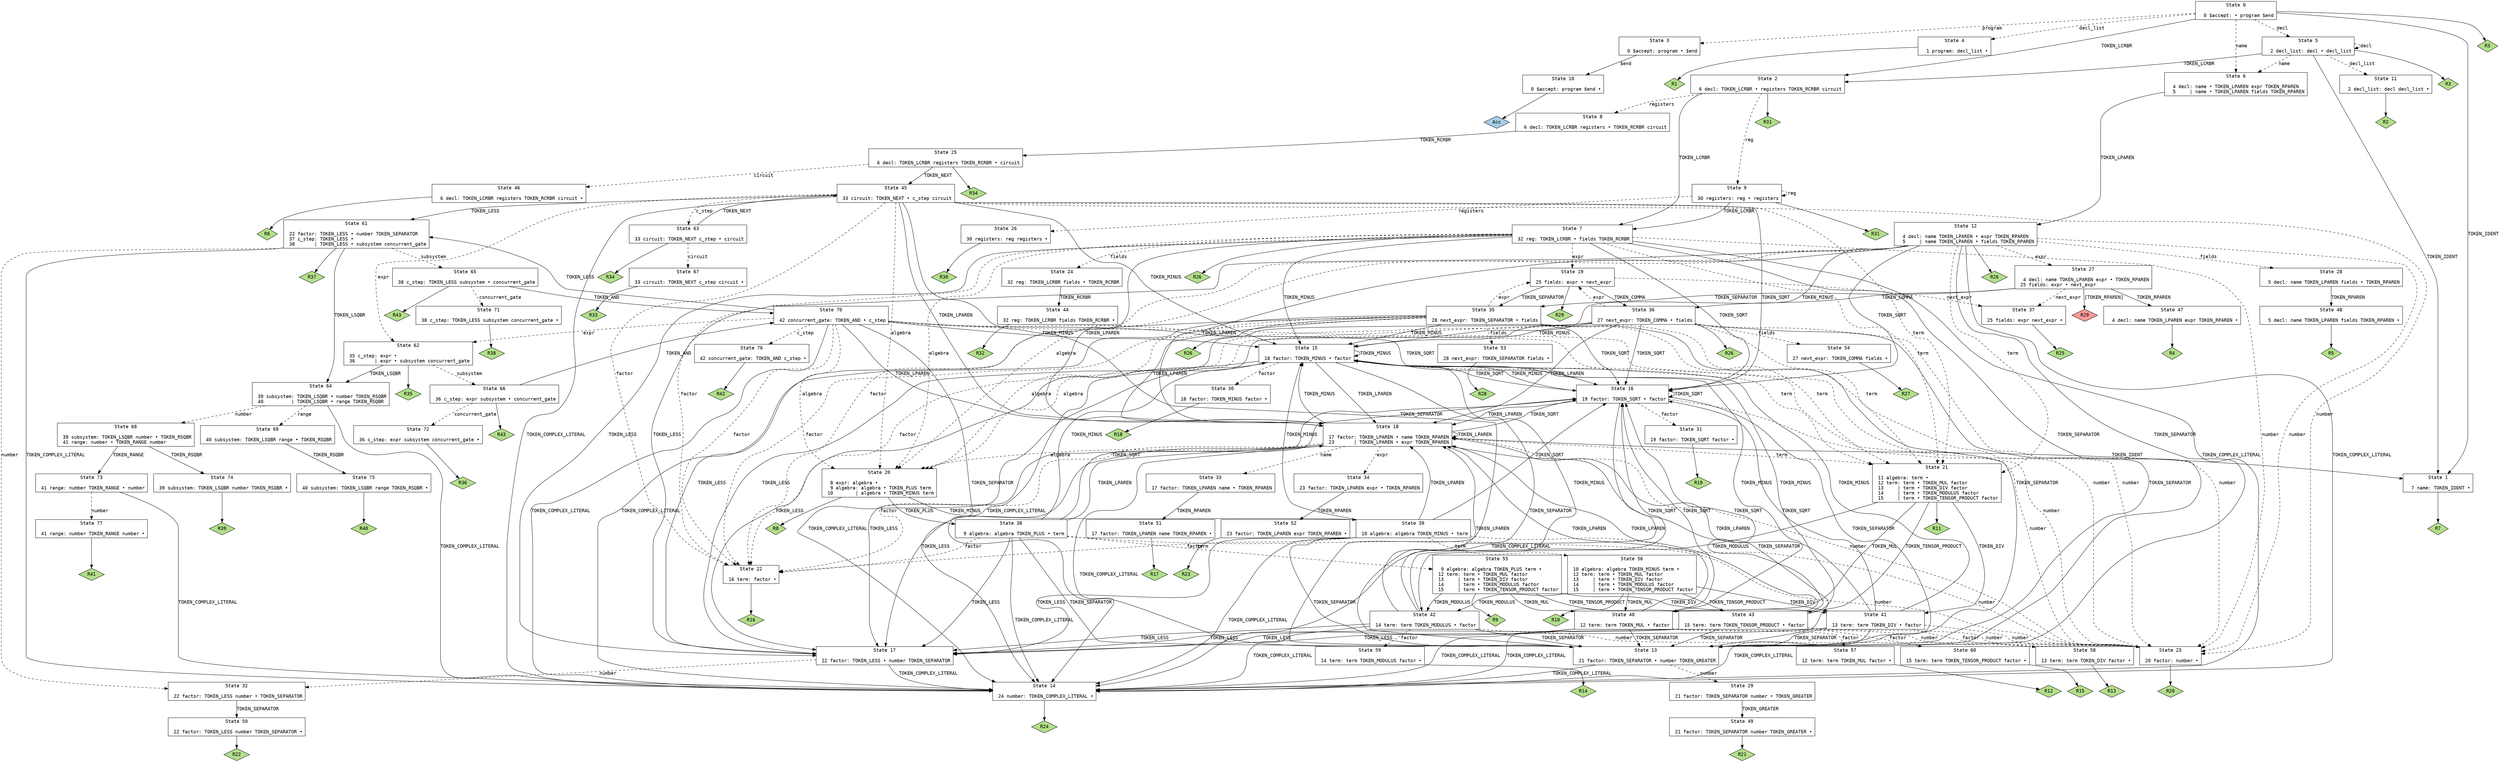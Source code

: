 // Generated by GNU Bison 3.8.2.
// Report bugs to <bug-bison@gnu.org>.
// Home page: <https://www.gnu.org/software/bison/>.

digraph "q_assembly/parser/parser.y"
{
  node [fontname = courier, shape = box, colorscheme = paired6]
  edge [fontname = courier]

  0 [label="State 0\n\l  0 $accept: • program $end\l"]
  0 -> 1 [style=solid label="TOKEN_IDENT"]
  0 -> 2 [style=solid label="TOKEN_LCRBR"]
  0 -> 3 [style=dashed label="program"]
  0 -> 4 [style=dashed label="decl_list"]
  0 -> 5 [style=dashed label="decl"]
  0 -> 6 [style=dashed label="name"]
  0 -> "0R3" [style=solid]
 "0R3" [label="R3", fillcolor=3, shape=diamond, style=filled]
  1 [label="State 1\n\l  7 name: TOKEN_IDENT •\l"]
  1 -> "1R7" [style=solid]
 "1R7" [label="R7", fillcolor=3, shape=diamond, style=filled]
  2 [label="State 2\n\l  6 decl: TOKEN_LCRBR • registers TOKEN_RCRBR circuit\l"]
  2 -> 7 [style=solid label="TOKEN_LCRBR"]
  2 -> 8 [style=dashed label="registers"]
  2 -> 9 [style=dashed label="reg"]
  2 -> "2R31" [style=solid]
 "2R31" [label="R31", fillcolor=3, shape=diamond, style=filled]
  3 [label="State 3\n\l  0 $accept: program • $end\l"]
  3 -> 10 [style=solid label="$end"]
  4 [label="State 4\n\l  1 program: decl_list •\l"]
  4 -> "4R1" [style=solid]
 "4R1" [label="R1", fillcolor=3, shape=diamond, style=filled]
  5 [label="State 5\n\l  2 decl_list: decl • decl_list\l"]
  5 -> 1 [style=solid label="TOKEN_IDENT"]
  5 -> 2 [style=solid label="TOKEN_LCRBR"]
  5 -> 11 [style=dashed label="decl_list"]
  5 -> 5 [style=dashed label="decl"]
  5 -> 6 [style=dashed label="name"]
  5 -> "5R3" [style=solid]
 "5R3" [label="R3", fillcolor=3, shape=diamond, style=filled]
  6 [label="State 6\n\l  4 decl: name • TOKEN_LPAREN expr TOKEN_RPAREN\l  5     | name • TOKEN_LPAREN fields TOKEN_RPAREN\l"]
  6 -> 12 [style=solid label="TOKEN_LPAREN"]
  7 [label="State 7\n\l 32 reg: TOKEN_LCRBR • fields TOKEN_RCRBR\l"]
  7 -> 13 [style=solid label="TOKEN_SEPARATOR"]
  7 -> 14 [style=solid label="TOKEN_COMPLEX_LITERAL"]
  7 -> 15 [style=solid label="TOKEN_MINUS"]
  7 -> 16 [style=solid label="TOKEN_SQRT"]
  7 -> 17 [style=solid label="TOKEN_LESS"]
  7 -> 18 [style=solid label="TOKEN_LPAREN"]
  7 -> 19 [style=dashed label="expr"]
  7 -> 20 [style=dashed label="algebra"]
  7 -> 21 [style=dashed label="term"]
  7 -> 22 [style=dashed label="factor"]
  7 -> 23 [style=dashed label="number"]
  7 -> 24 [style=dashed label="fields"]
  7 -> "7R26" [style=solid]
 "7R26" [label="R26", fillcolor=3, shape=diamond, style=filled]
  8 [label="State 8\n\l  6 decl: TOKEN_LCRBR registers • TOKEN_RCRBR circuit\l"]
  8 -> 25 [style=solid label="TOKEN_RCRBR"]
  9 [label="State 9\n\l 30 registers: reg • registers\l"]
  9 -> 7 [style=solid label="TOKEN_LCRBR"]
  9 -> 26 [style=dashed label="registers"]
  9 -> 9 [style=dashed label="reg"]
  9 -> "9R31" [style=solid]
 "9R31" [label="R31", fillcolor=3, shape=diamond, style=filled]
  10 [label="State 10\n\l  0 $accept: program $end •\l"]
  10 -> "10R0" [style=solid]
 "10R0" [label="Acc", fillcolor=1, shape=diamond, style=filled]
  11 [label="State 11\n\l  2 decl_list: decl decl_list •\l"]
  11 -> "11R2" [style=solid]
 "11R2" [label="R2", fillcolor=3, shape=diamond, style=filled]
  12 [label="State 12\n\l  4 decl: name TOKEN_LPAREN • expr TOKEN_RPAREN\l  5     | name TOKEN_LPAREN • fields TOKEN_RPAREN\l"]
  12 -> 13 [style=solid label="TOKEN_SEPARATOR"]
  12 -> 14 [style=solid label="TOKEN_COMPLEX_LITERAL"]
  12 -> 15 [style=solid label="TOKEN_MINUS"]
  12 -> 16 [style=solid label="TOKEN_SQRT"]
  12 -> 17 [style=solid label="TOKEN_LESS"]
  12 -> 18 [style=solid label="TOKEN_LPAREN"]
  12 -> 27 [style=dashed label="expr"]
  12 -> 20 [style=dashed label="algebra"]
  12 -> 21 [style=dashed label="term"]
  12 -> 22 [style=dashed label="factor"]
  12 -> 23 [style=dashed label="number"]
  12 -> 28 [style=dashed label="fields"]
  12 -> "12R26" [style=solid]
 "12R26" [label="R26", fillcolor=3, shape=diamond, style=filled]
  13 [label="State 13\n\l 21 factor: TOKEN_SEPARATOR • number TOKEN_GREATER\l"]
  13 -> 14 [style=solid label="TOKEN_COMPLEX_LITERAL"]
  13 -> 29 [style=dashed label="number"]
  14 [label="State 14\n\l 24 number: TOKEN_COMPLEX_LITERAL •\l"]
  14 -> "14R24" [style=solid]
 "14R24" [label="R24", fillcolor=3, shape=diamond, style=filled]
  15 [label="State 15\n\l 18 factor: TOKEN_MINUS • factor\l"]
  15 -> 13 [style=solid label="TOKEN_SEPARATOR"]
  15 -> 14 [style=solid label="TOKEN_COMPLEX_LITERAL"]
  15 -> 15 [style=solid label="TOKEN_MINUS"]
  15 -> 16 [style=solid label="TOKEN_SQRT"]
  15 -> 17 [style=solid label="TOKEN_LESS"]
  15 -> 18 [style=solid label="TOKEN_LPAREN"]
  15 -> 30 [style=dashed label="factor"]
  15 -> 23 [style=dashed label="number"]
  16 [label="State 16\n\l 19 factor: TOKEN_SQRT • factor\l"]
  16 -> 13 [style=solid label="TOKEN_SEPARATOR"]
  16 -> 14 [style=solid label="TOKEN_COMPLEX_LITERAL"]
  16 -> 15 [style=solid label="TOKEN_MINUS"]
  16 -> 16 [style=solid label="TOKEN_SQRT"]
  16 -> 17 [style=solid label="TOKEN_LESS"]
  16 -> 18 [style=solid label="TOKEN_LPAREN"]
  16 -> 31 [style=dashed label="factor"]
  16 -> 23 [style=dashed label="number"]
  17 [label="State 17\n\l 22 factor: TOKEN_LESS • number TOKEN_SEPARATOR\l"]
  17 -> 14 [style=solid label="TOKEN_COMPLEX_LITERAL"]
  17 -> 32 [style=dashed label="number"]
  18 [label="State 18\n\l 17 factor: TOKEN_LPAREN • name TOKEN_RPAREN\l 23       | TOKEN_LPAREN • expr TOKEN_RPAREN\l"]
  18 -> 13 [style=solid label="TOKEN_SEPARATOR"]
  18 -> 14 [style=solid label="TOKEN_COMPLEX_LITERAL"]
  18 -> 1 [style=solid label="TOKEN_IDENT"]
  18 -> 15 [style=solid label="TOKEN_MINUS"]
  18 -> 16 [style=solid label="TOKEN_SQRT"]
  18 -> 17 [style=solid label="TOKEN_LESS"]
  18 -> 18 [style=solid label="TOKEN_LPAREN"]
  18 -> 33 [style=dashed label="name"]
  18 -> 34 [style=dashed label="expr"]
  18 -> 20 [style=dashed label="algebra"]
  18 -> 21 [style=dashed label="term"]
  18 -> 22 [style=dashed label="factor"]
  18 -> 23 [style=dashed label="number"]
  19 [label="State 19\n\l 25 fields: expr • next_expr\l"]
  19 -> 35 [style=solid label="TOKEN_SEPARATOR"]
  19 -> 36 [style=solid label="TOKEN_COMMA"]
  19 -> 37 [style=dashed label="next_expr"]
  19 -> "19R29" [style=solid]
 "19R29" [label="R29", fillcolor=3, shape=diamond, style=filled]
  20 [label="State 20\n\l  8 expr: algebra •\l  9 algebra: algebra • TOKEN_PLUS term\l 10        | algebra • TOKEN_MINUS term\l"]
  20 -> 38 [style=solid label="TOKEN_PLUS"]
  20 -> 39 [style=solid label="TOKEN_MINUS"]
  20 -> "20R8" [style=solid]
 "20R8" [label="R8", fillcolor=3, shape=diamond, style=filled]
  21 [label="State 21\n\l 11 algebra: term •\l 12 term: term • TOKEN_MUL factor\l 13     | term • TOKEN_DIV factor\l 14     | term • TOKEN_MODULUS factor\l 15     | term • TOKEN_TENSOR_PRODUCT factor\l"]
  21 -> 40 [style=solid label="TOKEN_MUL"]
  21 -> 41 [style=solid label="TOKEN_DIV"]
  21 -> 42 [style=solid label="TOKEN_MODULUS"]
  21 -> 43 [style=solid label="TOKEN_TENSOR_PRODUCT"]
  21 -> "21R11" [style=solid]
 "21R11" [label="R11", fillcolor=3, shape=diamond, style=filled]
  22 [label="State 22\n\l 16 term: factor •\l"]
  22 -> "22R16" [style=solid]
 "22R16" [label="R16", fillcolor=3, shape=diamond, style=filled]
  23 [label="State 23\n\l 20 factor: number •\l"]
  23 -> "23R20" [style=solid]
 "23R20" [label="R20", fillcolor=3, shape=diamond, style=filled]
  24 [label="State 24\n\l 32 reg: TOKEN_LCRBR fields • TOKEN_RCRBR\l"]
  24 -> 44 [style=solid label="TOKEN_RCRBR"]
  25 [label="State 25\n\l  6 decl: TOKEN_LCRBR registers TOKEN_RCRBR • circuit\l"]
  25 -> 45 [style=solid label="TOKEN_NEXT"]
  25 -> 46 [style=dashed label="circuit"]
  25 -> "25R34" [style=solid]
 "25R34" [label="R34", fillcolor=3, shape=diamond, style=filled]
  26 [label="State 26\n\l 30 registers: reg registers •\l"]
  26 -> "26R30" [style=solid]
 "26R30" [label="R30", fillcolor=3, shape=diamond, style=filled]
  27 [label="State 27\n\l  4 decl: name TOKEN_LPAREN expr • TOKEN_RPAREN\l 25 fields: expr • next_expr\l"]
  27 -> 35 [style=solid label="TOKEN_SEPARATOR"]
  27 -> 47 [style=solid label="TOKEN_RPAREN"]
  27 -> 36 [style=solid label="TOKEN_COMMA"]
  27 -> 37 [style=dashed label="next_expr"]
  27 -> "27R29d" [label="[TOKEN_RPAREN]", style=solid]
 "27R29d" [label="R29", fillcolor=5, shape=diamond, style=filled]
  28 [label="State 28\n\l  5 decl: name TOKEN_LPAREN fields • TOKEN_RPAREN\l"]
  28 -> 48 [style=solid label="TOKEN_RPAREN"]
  29 [label="State 29\n\l 21 factor: TOKEN_SEPARATOR number • TOKEN_GREATER\l"]
  29 -> 49 [style=solid label="TOKEN_GREATER"]
  30 [label="State 30\n\l 18 factor: TOKEN_MINUS factor •\l"]
  30 -> "30R18" [style=solid]
 "30R18" [label="R18", fillcolor=3, shape=diamond, style=filled]
  31 [label="State 31\n\l 19 factor: TOKEN_SQRT factor •\l"]
  31 -> "31R19" [style=solid]
 "31R19" [label="R19", fillcolor=3, shape=diamond, style=filled]
  32 [label="State 32\n\l 22 factor: TOKEN_LESS number • TOKEN_SEPARATOR\l"]
  32 -> 50 [style=solid label="TOKEN_SEPARATOR"]
  33 [label="State 33\n\l 17 factor: TOKEN_LPAREN name • TOKEN_RPAREN\l"]
  33 -> 51 [style=solid label="TOKEN_RPAREN"]
  34 [label="State 34\n\l 23 factor: TOKEN_LPAREN expr • TOKEN_RPAREN\l"]
  34 -> 52 [style=solid label="TOKEN_RPAREN"]
  35 [label="State 35\n\l 28 next_expr: TOKEN_SEPARATOR • fields\l"]
  35 -> 13 [style=solid label="TOKEN_SEPARATOR"]
  35 -> 14 [style=solid label="TOKEN_COMPLEX_LITERAL"]
  35 -> 15 [style=solid label="TOKEN_MINUS"]
  35 -> 16 [style=solid label="TOKEN_SQRT"]
  35 -> 17 [style=solid label="TOKEN_LESS"]
  35 -> 18 [style=solid label="TOKEN_LPAREN"]
  35 -> 19 [style=dashed label="expr"]
  35 -> 20 [style=dashed label="algebra"]
  35 -> 21 [style=dashed label="term"]
  35 -> 22 [style=dashed label="factor"]
  35 -> 23 [style=dashed label="number"]
  35 -> 53 [style=dashed label="fields"]
  35 -> "35R26" [style=solid]
 "35R26" [label="R26", fillcolor=3, shape=diamond, style=filled]
  36 [label="State 36\n\l 27 next_expr: TOKEN_COMMA • fields\l"]
  36 -> 13 [style=solid label="TOKEN_SEPARATOR"]
  36 -> 14 [style=solid label="TOKEN_COMPLEX_LITERAL"]
  36 -> 15 [style=solid label="TOKEN_MINUS"]
  36 -> 16 [style=solid label="TOKEN_SQRT"]
  36 -> 17 [style=solid label="TOKEN_LESS"]
  36 -> 18 [style=solid label="TOKEN_LPAREN"]
  36 -> 19 [style=dashed label="expr"]
  36 -> 20 [style=dashed label="algebra"]
  36 -> 21 [style=dashed label="term"]
  36 -> 22 [style=dashed label="factor"]
  36 -> 23 [style=dashed label="number"]
  36 -> 54 [style=dashed label="fields"]
  36 -> "36R26" [style=solid]
 "36R26" [label="R26", fillcolor=3, shape=diamond, style=filled]
  37 [label="State 37\n\l 25 fields: expr next_expr •\l"]
  37 -> "37R25" [style=solid]
 "37R25" [label="R25", fillcolor=3, shape=diamond, style=filled]
  38 [label="State 38\n\l  9 algebra: algebra TOKEN_PLUS • term\l"]
  38 -> 13 [style=solid label="TOKEN_SEPARATOR"]
  38 -> 14 [style=solid label="TOKEN_COMPLEX_LITERAL"]
  38 -> 15 [style=solid label="TOKEN_MINUS"]
  38 -> 16 [style=solid label="TOKEN_SQRT"]
  38 -> 17 [style=solid label="TOKEN_LESS"]
  38 -> 18 [style=solid label="TOKEN_LPAREN"]
  38 -> 55 [style=dashed label="term"]
  38 -> 22 [style=dashed label="factor"]
  38 -> 23 [style=dashed label="number"]
  39 [label="State 39\n\l 10 algebra: algebra TOKEN_MINUS • term\l"]
  39 -> 13 [style=solid label="TOKEN_SEPARATOR"]
  39 -> 14 [style=solid label="TOKEN_COMPLEX_LITERAL"]
  39 -> 15 [style=solid label="TOKEN_MINUS"]
  39 -> 16 [style=solid label="TOKEN_SQRT"]
  39 -> 17 [style=solid label="TOKEN_LESS"]
  39 -> 18 [style=solid label="TOKEN_LPAREN"]
  39 -> 56 [style=dashed label="term"]
  39 -> 22 [style=dashed label="factor"]
  39 -> 23 [style=dashed label="number"]
  40 [label="State 40\n\l 12 term: term TOKEN_MUL • factor\l"]
  40 -> 13 [style=solid label="TOKEN_SEPARATOR"]
  40 -> 14 [style=solid label="TOKEN_COMPLEX_LITERAL"]
  40 -> 15 [style=solid label="TOKEN_MINUS"]
  40 -> 16 [style=solid label="TOKEN_SQRT"]
  40 -> 17 [style=solid label="TOKEN_LESS"]
  40 -> 18 [style=solid label="TOKEN_LPAREN"]
  40 -> 57 [style=dashed label="factor"]
  40 -> 23 [style=dashed label="number"]
  41 [label="State 41\n\l 13 term: term TOKEN_DIV • factor\l"]
  41 -> 13 [style=solid label="TOKEN_SEPARATOR"]
  41 -> 14 [style=solid label="TOKEN_COMPLEX_LITERAL"]
  41 -> 15 [style=solid label="TOKEN_MINUS"]
  41 -> 16 [style=solid label="TOKEN_SQRT"]
  41 -> 17 [style=solid label="TOKEN_LESS"]
  41 -> 18 [style=solid label="TOKEN_LPAREN"]
  41 -> 58 [style=dashed label="factor"]
  41 -> 23 [style=dashed label="number"]
  42 [label="State 42\n\l 14 term: term TOKEN_MODULUS • factor\l"]
  42 -> 13 [style=solid label="TOKEN_SEPARATOR"]
  42 -> 14 [style=solid label="TOKEN_COMPLEX_LITERAL"]
  42 -> 15 [style=solid label="TOKEN_MINUS"]
  42 -> 16 [style=solid label="TOKEN_SQRT"]
  42 -> 17 [style=solid label="TOKEN_LESS"]
  42 -> 18 [style=solid label="TOKEN_LPAREN"]
  42 -> 59 [style=dashed label="factor"]
  42 -> 23 [style=dashed label="number"]
  43 [label="State 43\n\l 15 term: term TOKEN_TENSOR_PRODUCT • factor\l"]
  43 -> 13 [style=solid label="TOKEN_SEPARATOR"]
  43 -> 14 [style=solid label="TOKEN_COMPLEX_LITERAL"]
  43 -> 15 [style=solid label="TOKEN_MINUS"]
  43 -> 16 [style=solid label="TOKEN_SQRT"]
  43 -> 17 [style=solid label="TOKEN_LESS"]
  43 -> 18 [style=solid label="TOKEN_LPAREN"]
  43 -> 60 [style=dashed label="factor"]
  43 -> 23 [style=dashed label="number"]
  44 [label="State 44\n\l 32 reg: TOKEN_LCRBR fields TOKEN_RCRBR •\l"]
  44 -> "44R32" [style=solid]
 "44R32" [label="R32", fillcolor=3, shape=diamond, style=filled]
  45 [label="State 45\n\l 33 circuit: TOKEN_NEXT • c_step circuit\l"]
  45 -> 13 [style=solid label="TOKEN_SEPARATOR"]
  45 -> 14 [style=solid label="TOKEN_COMPLEX_LITERAL"]
  45 -> 15 [style=solid label="TOKEN_MINUS"]
  45 -> 16 [style=solid label="TOKEN_SQRT"]
  45 -> 61 [style=solid label="TOKEN_LESS"]
  45 -> 18 [style=solid label="TOKEN_LPAREN"]
  45 -> 62 [style=dashed label="expr"]
  45 -> 20 [style=dashed label="algebra"]
  45 -> 21 [style=dashed label="term"]
  45 -> 22 [style=dashed label="factor"]
  45 -> 23 [style=dashed label="number"]
  45 -> 63 [style=dashed label="c_step"]
  46 [label="State 46\n\l  6 decl: TOKEN_LCRBR registers TOKEN_RCRBR circuit •\l"]
  46 -> "46R6" [style=solid]
 "46R6" [label="R6", fillcolor=3, shape=diamond, style=filled]
  47 [label="State 47\n\l  4 decl: name TOKEN_LPAREN expr TOKEN_RPAREN •\l"]
  47 -> "47R4" [style=solid]
 "47R4" [label="R4", fillcolor=3, shape=diamond, style=filled]
  48 [label="State 48\n\l  5 decl: name TOKEN_LPAREN fields TOKEN_RPAREN •\l"]
  48 -> "48R5" [style=solid]
 "48R5" [label="R5", fillcolor=3, shape=diamond, style=filled]
  49 [label="State 49\n\l 21 factor: TOKEN_SEPARATOR number TOKEN_GREATER •\l"]
  49 -> "49R21" [style=solid]
 "49R21" [label="R21", fillcolor=3, shape=diamond, style=filled]
  50 [label="State 50\n\l 22 factor: TOKEN_LESS number TOKEN_SEPARATOR •\l"]
  50 -> "50R22" [style=solid]
 "50R22" [label="R22", fillcolor=3, shape=diamond, style=filled]
  51 [label="State 51\n\l 17 factor: TOKEN_LPAREN name TOKEN_RPAREN •\l"]
  51 -> "51R17" [style=solid]
 "51R17" [label="R17", fillcolor=3, shape=diamond, style=filled]
  52 [label="State 52\n\l 23 factor: TOKEN_LPAREN expr TOKEN_RPAREN •\l"]
  52 -> "52R23" [style=solid]
 "52R23" [label="R23", fillcolor=3, shape=diamond, style=filled]
  53 [label="State 53\n\l 28 next_expr: TOKEN_SEPARATOR fields •\l"]
  53 -> "53R28" [style=solid]
 "53R28" [label="R28", fillcolor=3, shape=diamond, style=filled]
  54 [label="State 54\n\l 27 next_expr: TOKEN_COMMA fields •\l"]
  54 -> "54R27" [style=solid]
 "54R27" [label="R27", fillcolor=3, shape=diamond, style=filled]
  55 [label="State 55\n\l  9 algebra: algebra TOKEN_PLUS term •\l 12 term: term • TOKEN_MUL factor\l 13     | term • TOKEN_DIV factor\l 14     | term • TOKEN_MODULUS factor\l 15     | term • TOKEN_TENSOR_PRODUCT factor\l"]
  55 -> 40 [style=solid label="TOKEN_MUL"]
  55 -> 41 [style=solid label="TOKEN_DIV"]
  55 -> 42 [style=solid label="TOKEN_MODULUS"]
  55 -> 43 [style=solid label="TOKEN_TENSOR_PRODUCT"]
  55 -> "55R9" [style=solid]
 "55R9" [label="R9", fillcolor=3, shape=diamond, style=filled]
  56 [label="State 56\n\l 10 algebra: algebra TOKEN_MINUS term •\l 12 term: term • TOKEN_MUL factor\l 13     | term • TOKEN_DIV factor\l 14     | term • TOKEN_MODULUS factor\l 15     | term • TOKEN_TENSOR_PRODUCT factor\l"]
  56 -> 40 [style=solid label="TOKEN_MUL"]
  56 -> 41 [style=solid label="TOKEN_DIV"]
  56 -> 42 [style=solid label="TOKEN_MODULUS"]
  56 -> 43 [style=solid label="TOKEN_TENSOR_PRODUCT"]
  56 -> "56R10" [style=solid]
 "56R10" [label="R10", fillcolor=3, shape=diamond, style=filled]
  57 [label="State 57\n\l 12 term: term TOKEN_MUL factor •\l"]
  57 -> "57R12" [style=solid]
 "57R12" [label="R12", fillcolor=3, shape=diamond, style=filled]
  58 [label="State 58\n\l 13 term: term TOKEN_DIV factor •\l"]
  58 -> "58R13" [style=solid]
 "58R13" [label="R13", fillcolor=3, shape=diamond, style=filled]
  59 [label="State 59\n\l 14 term: term TOKEN_MODULUS factor •\l"]
  59 -> "59R14" [style=solid]
 "59R14" [label="R14", fillcolor=3, shape=diamond, style=filled]
  60 [label="State 60\n\l 15 term: term TOKEN_TENSOR_PRODUCT factor •\l"]
  60 -> "60R15" [style=solid]
 "60R15" [label="R15", fillcolor=3, shape=diamond, style=filled]
  61 [label="State 61\n\l 22 factor: TOKEN_LESS • number TOKEN_SEPARATOR\l 37 c_step: TOKEN_LESS •\l 38       | TOKEN_LESS • subsystem concurrent_gate\l"]
  61 -> 14 [style=solid label="TOKEN_COMPLEX_LITERAL"]
  61 -> 64 [style=solid label="TOKEN_LSQBR"]
  61 -> 32 [style=dashed label="number"]
  61 -> 65 [style=dashed label="subsystem"]
  61 -> "61R37" [style=solid]
 "61R37" [label="R37", fillcolor=3, shape=diamond, style=filled]
  62 [label="State 62\n\l 35 c_step: expr •\l 36       | expr • subsystem concurrent_gate\l"]
  62 -> 64 [style=solid label="TOKEN_LSQBR"]
  62 -> 66 [style=dashed label="subsystem"]
  62 -> "62R35" [style=solid]
 "62R35" [label="R35", fillcolor=3, shape=diamond, style=filled]
  63 [label="State 63\n\l 33 circuit: TOKEN_NEXT c_step • circuit\l"]
  63 -> 45 [style=solid label="TOKEN_NEXT"]
  63 -> 67 [style=dashed label="circuit"]
  63 -> "63R34" [style=solid]
 "63R34" [label="R34", fillcolor=3, shape=diamond, style=filled]
  64 [label="State 64\n\l 39 subsystem: TOKEN_LSQBR • number TOKEN_RSQBR\l 40          | TOKEN_LSQBR • range TOKEN_RSQBR\l"]
  64 -> 14 [style=solid label="TOKEN_COMPLEX_LITERAL"]
  64 -> 68 [style=dashed label="number"]
  64 -> 69 [style=dashed label="range"]
  65 [label="State 65\n\l 38 c_step: TOKEN_LESS subsystem • concurrent_gate\l"]
  65 -> 70 [style=solid label="TOKEN_AND"]
  65 -> 71 [style=dashed label="concurrent_gate"]
  65 -> "65R43" [style=solid]
 "65R43" [label="R43", fillcolor=3, shape=diamond, style=filled]
  66 [label="State 66\n\l 36 c_step: expr subsystem • concurrent_gate\l"]
  66 -> 70 [style=solid label="TOKEN_AND"]
  66 -> 72 [style=dashed label="concurrent_gate"]
  66 -> "66R43" [style=solid]
 "66R43" [label="R43", fillcolor=3, shape=diamond, style=filled]
  67 [label="State 67\n\l 33 circuit: TOKEN_NEXT c_step circuit •\l"]
  67 -> "67R33" [style=solid]
 "67R33" [label="R33", fillcolor=3, shape=diamond, style=filled]
  68 [label="State 68\n\l 39 subsystem: TOKEN_LSQBR number • TOKEN_RSQBR\l 41 range: number • TOKEN_RANGE number\l"]
  68 -> 73 [style=solid label="TOKEN_RANGE"]
  68 -> 74 [style=solid label="TOKEN_RSQBR"]
  69 [label="State 69\n\l 40 subsystem: TOKEN_LSQBR range • TOKEN_RSQBR\l"]
  69 -> 75 [style=solid label="TOKEN_RSQBR"]
  70 [label="State 70\n\l 42 concurrent_gate: TOKEN_AND • c_step\l"]
  70 -> 13 [style=solid label="TOKEN_SEPARATOR"]
  70 -> 14 [style=solid label="TOKEN_COMPLEX_LITERAL"]
  70 -> 15 [style=solid label="TOKEN_MINUS"]
  70 -> 16 [style=solid label="TOKEN_SQRT"]
  70 -> 61 [style=solid label="TOKEN_LESS"]
  70 -> 18 [style=solid label="TOKEN_LPAREN"]
  70 -> 62 [style=dashed label="expr"]
  70 -> 20 [style=dashed label="algebra"]
  70 -> 21 [style=dashed label="term"]
  70 -> 22 [style=dashed label="factor"]
  70 -> 23 [style=dashed label="number"]
  70 -> 76 [style=dashed label="c_step"]
  71 [label="State 71\n\l 38 c_step: TOKEN_LESS subsystem concurrent_gate •\l"]
  71 -> "71R38" [style=solid]
 "71R38" [label="R38", fillcolor=3, shape=diamond, style=filled]
  72 [label="State 72\n\l 36 c_step: expr subsystem concurrent_gate •\l"]
  72 -> "72R36" [style=solid]
 "72R36" [label="R36", fillcolor=3, shape=diamond, style=filled]
  73 [label="State 73\n\l 41 range: number TOKEN_RANGE • number\l"]
  73 -> 14 [style=solid label="TOKEN_COMPLEX_LITERAL"]
  73 -> 77 [style=dashed label="number"]
  74 [label="State 74\n\l 39 subsystem: TOKEN_LSQBR number TOKEN_RSQBR •\l"]
  74 -> "74R39" [style=solid]
 "74R39" [label="R39", fillcolor=3, shape=diamond, style=filled]
  75 [label="State 75\n\l 40 subsystem: TOKEN_LSQBR range TOKEN_RSQBR •\l"]
  75 -> "75R40" [style=solid]
 "75R40" [label="R40", fillcolor=3, shape=diamond, style=filled]
  76 [label="State 76\n\l 42 concurrent_gate: TOKEN_AND c_step •\l"]
  76 -> "76R42" [style=solid]
 "76R42" [label="R42", fillcolor=3, shape=diamond, style=filled]
  77 [label="State 77\n\l 41 range: number TOKEN_RANGE number •\l"]
  77 -> "77R41" [style=solid]
 "77R41" [label="R41", fillcolor=3, shape=diamond, style=filled]
}
